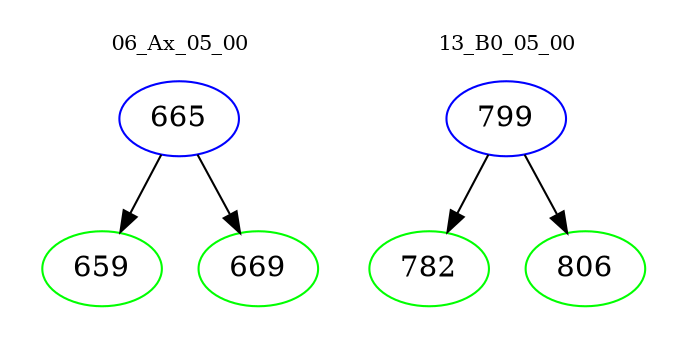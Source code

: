 digraph{
subgraph cluster_0 {
color = white
label = "06_Ax_05_00";
fontsize=10;
T0_665 [label="665", color="blue"]
T0_665 -> T0_659 [color="black"]
T0_659 [label="659", color="green"]
T0_665 -> T0_669 [color="black"]
T0_669 [label="669", color="green"]
}
subgraph cluster_1 {
color = white
label = "13_B0_05_00";
fontsize=10;
T1_799 [label="799", color="blue"]
T1_799 -> T1_782 [color="black"]
T1_782 [label="782", color="green"]
T1_799 -> T1_806 [color="black"]
T1_806 [label="806", color="green"]
}
}
